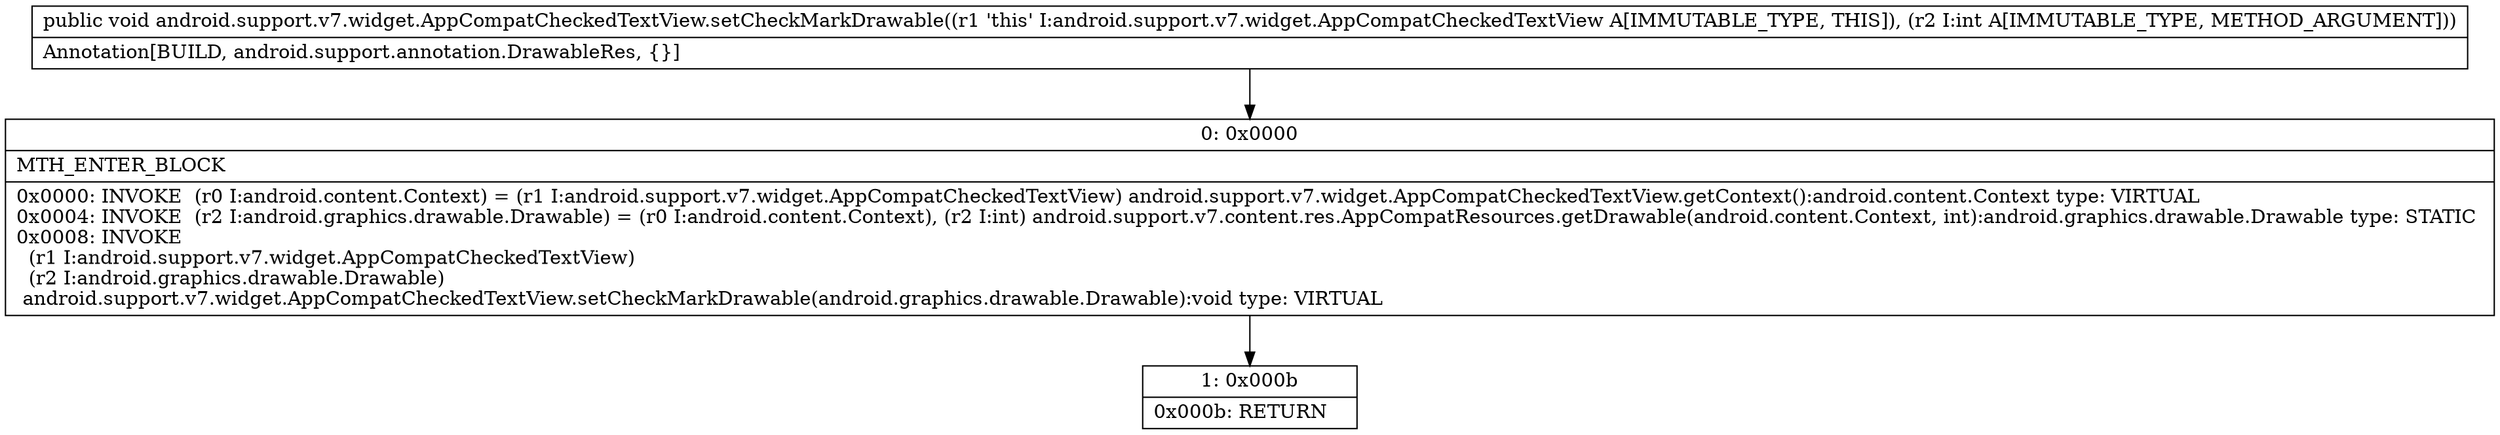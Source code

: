digraph "CFG forandroid.support.v7.widget.AppCompatCheckedTextView.setCheckMarkDrawable(I)V" {
Node_0 [shape=record,label="{0\:\ 0x0000|MTH_ENTER_BLOCK\l|0x0000: INVOKE  (r0 I:android.content.Context) = (r1 I:android.support.v7.widget.AppCompatCheckedTextView) android.support.v7.widget.AppCompatCheckedTextView.getContext():android.content.Context type: VIRTUAL \l0x0004: INVOKE  (r2 I:android.graphics.drawable.Drawable) = (r0 I:android.content.Context), (r2 I:int) android.support.v7.content.res.AppCompatResources.getDrawable(android.content.Context, int):android.graphics.drawable.Drawable type: STATIC \l0x0008: INVOKE  \l  (r1 I:android.support.v7.widget.AppCompatCheckedTextView)\l  (r2 I:android.graphics.drawable.Drawable)\l android.support.v7.widget.AppCompatCheckedTextView.setCheckMarkDrawable(android.graphics.drawable.Drawable):void type: VIRTUAL \l}"];
Node_1 [shape=record,label="{1\:\ 0x000b|0x000b: RETURN   \l}"];
MethodNode[shape=record,label="{public void android.support.v7.widget.AppCompatCheckedTextView.setCheckMarkDrawable((r1 'this' I:android.support.v7.widget.AppCompatCheckedTextView A[IMMUTABLE_TYPE, THIS]), (r2 I:int A[IMMUTABLE_TYPE, METHOD_ARGUMENT]))  | Annotation[BUILD, android.support.annotation.DrawableRes, \{\}]\l}"];
MethodNode -> Node_0;
Node_0 -> Node_1;
}

